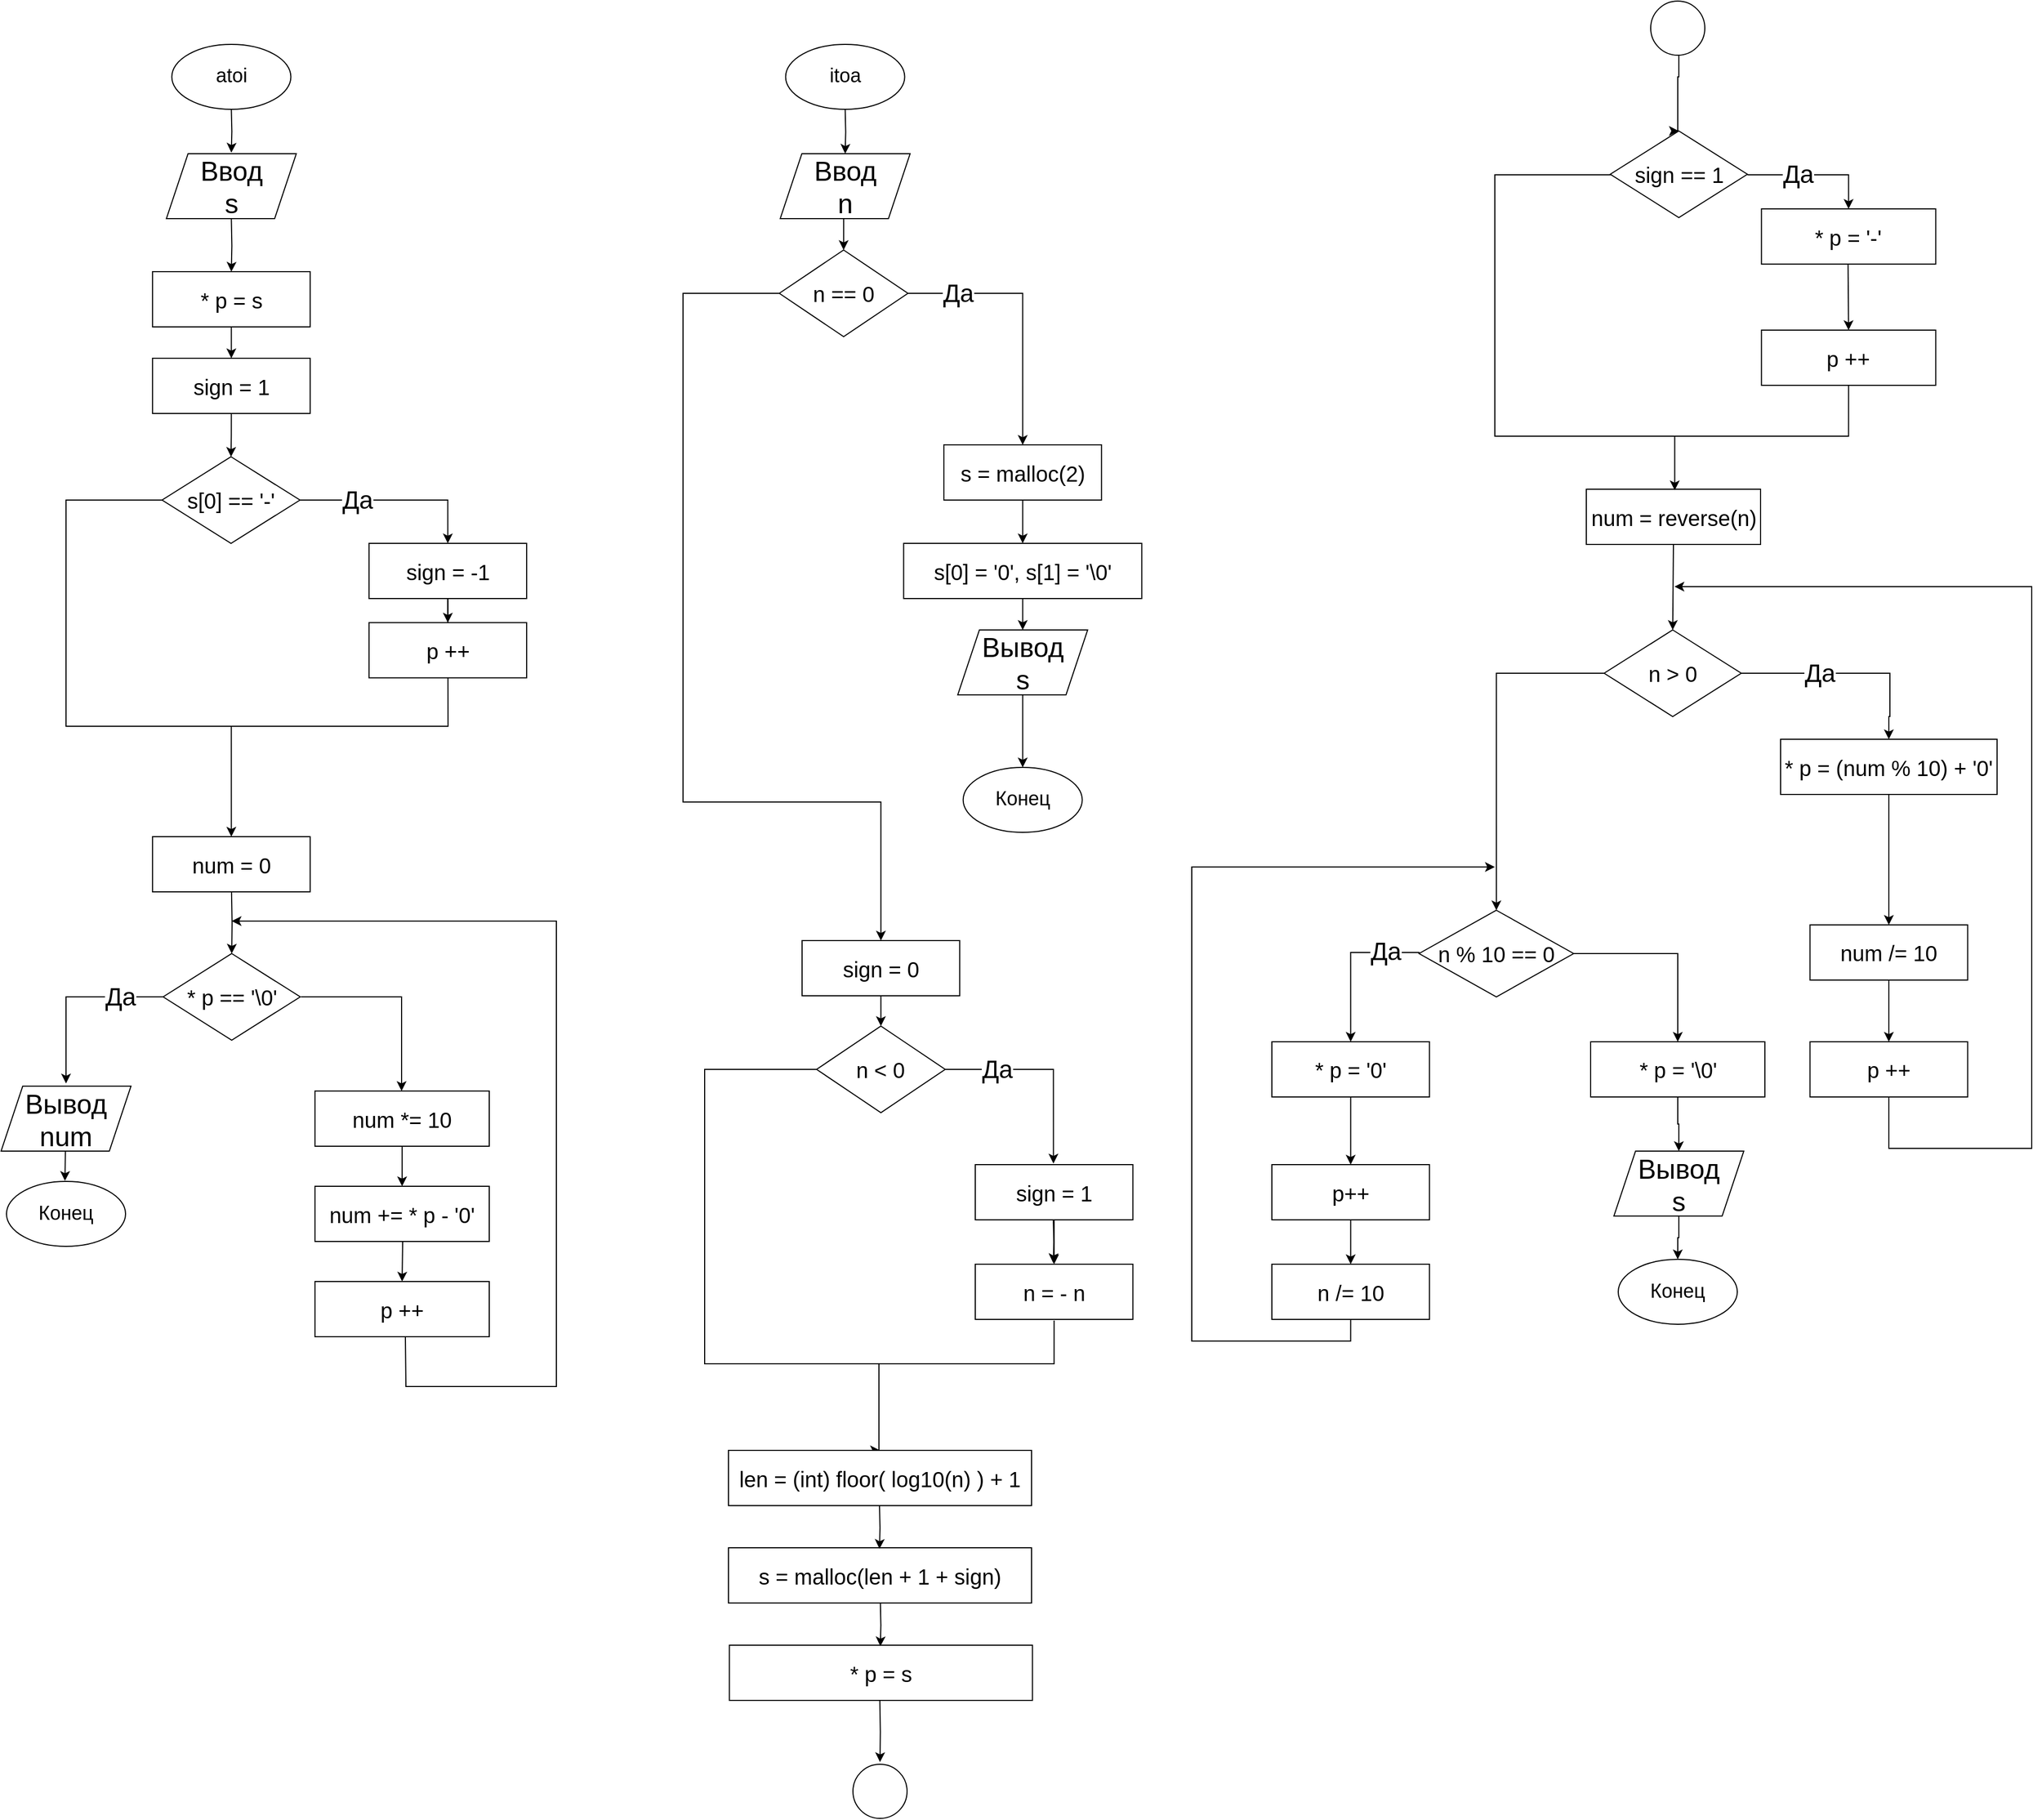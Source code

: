 <mxfile version="22.1.3" type="github">
  <diagram id="C5RBs43oDa-KdzZeNtuy" name="Page-1">
    <mxGraphModel dx="2056" dy="2829" grid="1" gridSize="10" guides="1" tooltips="1" connect="1" arrows="1" fold="1" page="1" pageScale="1" pageWidth="827" pageHeight="1169" math="0" shadow="0">
      <root>
        <mxCell id="WIyWlLk6GJQsqaUBKTNV-0" />
        <mxCell id="WIyWlLk6GJQsqaUBKTNV-1" parent="WIyWlLk6GJQsqaUBKTNV-0" />
        <mxCell id="pEbbeXRPzUz4WXfI3q95-0" value="" style="endArrow=classic;html=1;rounded=0;exitX=0.5;exitY=1;exitDx=0;exitDy=0;endFill=1;" parent="WIyWlLk6GJQsqaUBKTNV-1" edge="1">
          <mxGeometry width="50" height="50" relative="1" as="geometry">
            <mxPoint x="1433.5" y="724" as="sourcePoint" />
            <mxPoint x="1273" y="340" as="targetPoint" />
            <Array as="points">
              <mxPoint x="1434" y="770" />
              <mxPoint x="1573" y="770" />
              <mxPoint x="1573" y="340" />
            </Array>
          </mxGeometry>
        </mxCell>
        <mxCell id="pEbbeXRPzUz4WXfI3q95-1" value="" style="edgeStyle=orthogonalEdgeStyle;rounded=0;orthogonalLoop=1;jettySize=auto;html=1;entryX=0.5;entryY=0;entryDx=0;entryDy=0;exitX=0.5;exitY=1;exitDx=0;exitDy=0;" parent="WIyWlLk6GJQsqaUBKTNV-1" source="pEbbeXRPzUz4WXfI3q95-5" target="pEbbeXRPzUz4WXfI3q95-7" edge="1">
          <mxGeometry relative="1" as="geometry">
            <mxPoint x="1276.62" y="-143.5" as="sourcePoint" />
            <mxPoint x="1276.435" y="-109.0" as="targetPoint" />
          </mxGeometry>
        </mxCell>
        <mxCell id="pEbbeXRPzUz4WXfI3q95-2" value="&lt;p style=&quot;line-height: 110%;&quot;&gt;&lt;span style=&quot;font-size: 18px;&quot;&gt;atoi&lt;/span&gt;&lt;/p&gt;" style="ellipse;whiteSpace=wrap;html=1;" parent="WIyWlLk6GJQsqaUBKTNV-1" vertex="1">
          <mxGeometry x="1217.73" y="-470" width="110" height="60" as="geometry" />
        </mxCell>
        <mxCell id="pEbbeXRPzUz4WXfI3q95-3" value="" style="edgeStyle=orthogonalEdgeStyle;rounded=0;orthogonalLoop=1;jettySize=auto;html=1;" parent="WIyWlLk6GJQsqaUBKTNV-1" edge="1">
          <mxGeometry relative="1" as="geometry">
            <mxPoint x="1272.73" y="-370" as="targetPoint" />
            <mxPoint x="1272.73" y="-410" as="sourcePoint" />
          </mxGeometry>
        </mxCell>
        <mxCell id="pEbbeXRPzUz4WXfI3q95-4" value="&lt;span style=&quot;font-size: 25px;&quot;&gt;Ввод &lt;br&gt;s&lt;br&gt;&lt;/span&gt;" style="shape=parallelogram;perimeter=parallelogramPerimeter;whiteSpace=wrap;html=1;fixedSize=1;" parent="WIyWlLk6GJQsqaUBKTNV-1" vertex="1">
          <mxGeometry x="1212.73" y="-369" width="120" height="60" as="geometry" />
        </mxCell>
        <mxCell id="pEbbeXRPzUz4WXfI3q95-5" value="sign = 1" style="rounded=0;whiteSpace=wrap;html=1;fontSize=20;" parent="WIyWlLk6GJQsqaUBKTNV-1" vertex="1">
          <mxGeometry x="1199.91" y="-180" width="145.64" height="51" as="geometry" />
        </mxCell>
        <mxCell id="pEbbeXRPzUz4WXfI3q95-6" value="" style="edgeStyle=orthogonalEdgeStyle;rounded=0;orthogonalLoop=1;jettySize=auto;html=1;exitX=0.5;exitY=1;exitDx=0;exitDy=0;entryX=0.5;entryY=0;entryDx=0;entryDy=0;" parent="WIyWlLk6GJQsqaUBKTNV-1" target="pEbbeXRPzUz4WXfI3q95-9" edge="1">
          <mxGeometry relative="1" as="geometry">
            <mxPoint x="1282.73" y="-360" as="targetPoint" />
            <mxPoint x="1272.73" y="-309" as="sourcePoint" />
          </mxGeometry>
        </mxCell>
        <mxCell id="pEbbeXRPzUz4WXfI3q95-7" value="&lt;span style=&quot;font-size: 20px;&quot;&gt;s[0] == &#39;-&#39;&lt;/span&gt;" style="rhombus;whiteSpace=wrap;html=1;" parent="WIyWlLk6GJQsqaUBKTNV-1" vertex="1">
          <mxGeometry x="1208.73" y="-89" width="127.41" height="80" as="geometry" />
        </mxCell>
        <mxCell id="pEbbeXRPzUz4WXfI3q95-8" value="" style="edgeStyle=orthogonalEdgeStyle;rounded=0;orthogonalLoop=1;jettySize=auto;html=1;exitX=1;exitY=0.5;exitDx=0;exitDy=0;entryX=0.5;entryY=0;entryDx=0;entryDy=0;" parent="WIyWlLk6GJQsqaUBKTNV-1" target="pEbbeXRPzUz4WXfI3q95-11" edge="1">
          <mxGeometry relative="1" as="geometry">
            <mxPoint x="1336.14" y="-49" as="sourcePoint" />
            <mxPoint x="1465.91" y="-10" as="targetPoint" />
            <Array as="points">
              <mxPoint x="1472.91" y="-49" />
            </Array>
          </mxGeometry>
        </mxCell>
        <mxCell id="3Y8HEKXMGAEtFpeAtNdG-20" value="&lt;font style=&quot;font-size: 23px;&quot;&gt;Да&lt;/font&gt;" style="edgeLabel;html=1;align=center;verticalAlign=middle;resizable=0;points=[];" vertex="1" connectable="0" parent="pEbbeXRPzUz4WXfI3q95-8">
          <mxGeometry x="-0.568" y="3" relative="1" as="geometry">
            <mxPoint x="15" y="3" as="offset" />
          </mxGeometry>
        </mxCell>
        <mxCell id="pEbbeXRPzUz4WXfI3q95-9" value="* p = s" style="rounded=0;whiteSpace=wrap;html=1;fontSize=20;" parent="WIyWlLk6GJQsqaUBKTNV-1" vertex="1">
          <mxGeometry x="1199.91" y="-260" width="145.64" height="51" as="geometry" />
        </mxCell>
        <mxCell id="pEbbeXRPzUz4WXfI3q95-10" value="" style="edgeStyle=orthogonalEdgeStyle;rounded=0;orthogonalLoop=1;jettySize=auto;html=1;exitX=0.5;exitY=1;exitDx=0;exitDy=0;entryX=0.5;entryY=0;entryDx=0;entryDy=0;" parent="WIyWlLk6GJQsqaUBKTNV-1" source="pEbbeXRPzUz4WXfI3q95-9" target="pEbbeXRPzUz4WXfI3q95-5" edge="1">
          <mxGeometry relative="1" as="geometry">
            <mxPoint x="1282.91" y="-250" as="targetPoint" />
            <mxPoint x="1282.73" y="-319" as="sourcePoint" />
          </mxGeometry>
        </mxCell>
        <mxCell id="pEbbeXRPzUz4WXfI3q95-11" value="sign = -1" style="rounded=0;whiteSpace=wrap;html=1;fontSize=20;" parent="WIyWlLk6GJQsqaUBKTNV-1" vertex="1">
          <mxGeometry x="1399.91" y="-9" width="145.64" height="51" as="geometry" />
        </mxCell>
        <mxCell id="pEbbeXRPzUz4WXfI3q95-12" value="" style="edgeStyle=orthogonalEdgeStyle;rounded=0;orthogonalLoop=1;jettySize=auto;html=1;exitX=0;exitY=0.5;exitDx=0;exitDy=0;entryX=0.5;entryY=0;entryDx=0;entryDy=0;" parent="WIyWlLk6GJQsqaUBKTNV-1" source="pEbbeXRPzUz4WXfI3q95-7" target="pEbbeXRPzUz4WXfI3q95-14" edge="1">
          <mxGeometry relative="1" as="geometry">
            <mxPoint x="1346.14" y="-39" as="sourcePoint" />
            <mxPoint x="1272.91" y="200" as="targetPoint" />
            <Array as="points">
              <mxPoint x="1120" y="-49" />
              <mxPoint x="1120" y="160" />
              <mxPoint x="1273" y="160" />
            </Array>
          </mxGeometry>
        </mxCell>
        <mxCell id="pEbbeXRPzUz4WXfI3q95-13" value="" style="endArrow=none;html=1;rounded=0;exitX=0.5;exitY=1;exitDx=0;exitDy=0;endFill=0;" parent="WIyWlLk6GJQsqaUBKTNV-1" source="pEbbeXRPzUz4WXfI3q95-11" edge="1">
          <mxGeometry width="50" height="50" relative="1" as="geometry">
            <mxPoint x="1289.91" y="110" as="sourcePoint" />
            <mxPoint x="1269.91" y="160" as="targetPoint" />
            <Array as="points">
              <mxPoint x="1472.91" y="160" />
            </Array>
          </mxGeometry>
        </mxCell>
        <mxCell id="pEbbeXRPzUz4WXfI3q95-14" value="num = 0" style="rounded=0;whiteSpace=wrap;html=1;fontSize=20;" parent="WIyWlLk6GJQsqaUBKTNV-1" vertex="1">
          <mxGeometry x="1199.91" y="262" width="145.64" height="51" as="geometry" />
        </mxCell>
        <mxCell id="pEbbeXRPzUz4WXfI3q95-15" value="&lt;span style=&quot;font-size: 20px;&quot;&gt;* p == &#39;\0&#39;&lt;/span&gt;" style="rhombus;whiteSpace=wrap;html=1;" parent="WIyWlLk6GJQsqaUBKTNV-1" vertex="1">
          <mxGeometry x="1209.73" y="370" width="126.68" height="80" as="geometry" />
        </mxCell>
        <mxCell id="pEbbeXRPzUz4WXfI3q95-16" value="" style="edgeStyle=orthogonalEdgeStyle;rounded=0;orthogonalLoop=1;jettySize=auto;html=1;entryX=0.5;entryY=0;entryDx=0;entryDy=0;exitX=0.5;exitY=1;exitDx=0;exitDy=0;" parent="WIyWlLk6GJQsqaUBKTNV-1" target="pEbbeXRPzUz4WXfI3q95-15" edge="1">
          <mxGeometry relative="1" as="geometry">
            <mxPoint x="1272.91" y="313" as="sourcePoint" />
            <mxPoint x="1868.91" y="300" as="targetPoint" />
          </mxGeometry>
        </mxCell>
        <mxCell id="pEbbeXRPzUz4WXfI3q95-17" value="" style="edgeStyle=orthogonalEdgeStyle;rounded=0;orthogonalLoop=1;jettySize=auto;html=1;exitX=1;exitY=0.5;exitDx=0;exitDy=0;entryX=0.5;entryY=0;entryDx=0;entryDy=0;" parent="WIyWlLk6GJQsqaUBKTNV-1" target="pEbbeXRPzUz4WXfI3q95-20" edge="1">
          <mxGeometry relative="1" as="geometry">
            <mxPoint x="1337.14" y="410" as="sourcePoint" />
            <mxPoint x="1437.14" y="497" as="targetPoint" />
            <Array as="points">
              <mxPoint x="1430" y="410" />
              <mxPoint x="1430" y="497" />
            </Array>
          </mxGeometry>
        </mxCell>
        <mxCell id="pEbbeXRPzUz4WXfI3q95-18" value="p ++" style="rounded=0;whiteSpace=wrap;html=1;fontSize=20;" parent="WIyWlLk6GJQsqaUBKTNV-1" vertex="1">
          <mxGeometry x="1399.91" y="64.25" width="145.64" height="51" as="geometry" />
        </mxCell>
        <mxCell id="pEbbeXRPzUz4WXfI3q95-19" value="" style="endArrow=classic;html=1;rounded=0;exitX=0.5;exitY=1;exitDx=0;exitDy=0;entryX=0.5;entryY=0;entryDx=0;entryDy=0;" parent="WIyWlLk6GJQsqaUBKTNV-1" source="pEbbeXRPzUz4WXfI3q95-11" target="pEbbeXRPzUz4WXfI3q95-18" edge="1">
          <mxGeometry width="50" height="50" relative="1" as="geometry">
            <mxPoint x="1140" y="130" as="sourcePoint" />
            <mxPoint x="1190" y="80" as="targetPoint" />
          </mxGeometry>
        </mxCell>
        <mxCell id="pEbbeXRPzUz4WXfI3q95-20" value="num *= 10" style="rounded=0;whiteSpace=wrap;html=1;fontSize=20;" parent="WIyWlLk6GJQsqaUBKTNV-1" vertex="1">
          <mxGeometry x="1350" y="497" width="161" height="51" as="geometry" />
        </mxCell>
        <mxCell id="pEbbeXRPzUz4WXfI3q95-21" value="num += * p - &#39;0&#39;" style="rounded=0;whiteSpace=wrap;html=1;fontSize=20;" parent="WIyWlLk6GJQsqaUBKTNV-1" vertex="1">
          <mxGeometry x="1350" y="585" width="161" height="51" as="geometry" />
        </mxCell>
        <mxCell id="pEbbeXRPzUz4WXfI3q95-22" value="" style="edgeStyle=orthogonalEdgeStyle;rounded=0;orthogonalLoop=1;jettySize=auto;html=1;entryX=0.5;entryY=0;entryDx=0;entryDy=0;exitX=0.5;exitY=1;exitDx=0;exitDy=0;" parent="WIyWlLk6GJQsqaUBKTNV-1" source="pEbbeXRPzUz4WXfI3q95-20" target="pEbbeXRPzUz4WXfI3q95-21" edge="1">
          <mxGeometry relative="1" as="geometry">
            <mxPoint x="1429.91" y="570" as="sourcePoint" />
            <mxPoint x="1430" y="627" as="targetPoint" />
          </mxGeometry>
        </mxCell>
        <mxCell id="pEbbeXRPzUz4WXfI3q95-23" value="p ++" style="rounded=0;whiteSpace=wrap;html=1;fontSize=20;" parent="WIyWlLk6GJQsqaUBKTNV-1" vertex="1">
          <mxGeometry x="1350" y="673" width="161" height="51" as="geometry" />
        </mxCell>
        <mxCell id="pEbbeXRPzUz4WXfI3q95-24" value="" style="edgeStyle=orthogonalEdgeStyle;rounded=0;orthogonalLoop=1;jettySize=auto;html=1;entryX=0.5;entryY=0;entryDx=0;entryDy=0;exitX=0.5;exitY=1;exitDx=0;exitDy=0;" parent="WIyWlLk6GJQsqaUBKTNV-1" target="pEbbeXRPzUz4WXfI3q95-23" edge="1">
          <mxGeometry relative="1" as="geometry">
            <mxPoint x="1431" y="636" as="sourcePoint" />
            <mxPoint x="1430" y="715" as="targetPoint" />
          </mxGeometry>
        </mxCell>
        <mxCell id="pEbbeXRPzUz4WXfI3q95-25" value="" style="edgeStyle=orthogonalEdgeStyle;rounded=0;orthogonalLoop=1;jettySize=auto;html=1;exitX=0;exitY=0.5;exitDx=0;exitDy=0;" parent="WIyWlLk6GJQsqaUBKTNV-1" source="pEbbeXRPzUz4WXfI3q95-15" edge="1">
          <mxGeometry relative="1" as="geometry">
            <mxPoint x="1347.14" y="420" as="sourcePoint" />
            <mxPoint x="1120" y="490" as="targetPoint" />
            <Array as="points">
              <mxPoint x="1120" y="410" />
            </Array>
          </mxGeometry>
        </mxCell>
        <mxCell id="pEbbeXRPzUz4WXfI3q95-26" value="&lt;span style=&quot;font-size: 25px;&quot;&gt;Вывод&lt;br&gt;num&lt;br&gt;&lt;/span&gt;" style="shape=parallelogram;perimeter=parallelogramPerimeter;whiteSpace=wrap;html=1;fixedSize=1;" parent="WIyWlLk6GJQsqaUBKTNV-1" vertex="1">
          <mxGeometry x="1060" y="492.5" width="120" height="60" as="geometry" />
        </mxCell>
        <mxCell id="pEbbeXRPzUz4WXfI3q95-27" value="" style="edgeStyle=orthogonalEdgeStyle;rounded=0;orthogonalLoop=1;jettySize=auto;html=1;exitX=0.5;exitY=1;exitDx=0;exitDy=0;" parent="WIyWlLk6GJQsqaUBKTNV-1" edge="1">
          <mxGeometry relative="1" as="geometry">
            <mxPoint x="1119.41" y="552.5" as="sourcePoint" />
            <mxPoint x="1119" y="580" as="targetPoint" />
          </mxGeometry>
        </mxCell>
        <mxCell id="pEbbeXRPzUz4WXfI3q95-28" value="&lt;p style=&quot;line-height: 110%;&quot;&gt;&lt;span style=&quot;font-size: 18px;&quot;&gt;Конец&lt;/span&gt;&lt;/p&gt;" style="ellipse;whiteSpace=wrap;html=1;" parent="WIyWlLk6GJQsqaUBKTNV-1" vertex="1">
          <mxGeometry x="1065" y="580.5" width="110" height="60" as="geometry" />
        </mxCell>
        <mxCell id="pEbbeXRPzUz4WXfI3q95-29" value="&lt;p style=&quot;line-height: 110%;&quot;&gt;&lt;span style=&quot;font-size: 18px;&quot;&gt;itoa&lt;/span&gt;&lt;/p&gt;" style="ellipse;whiteSpace=wrap;html=1;" parent="WIyWlLk6GJQsqaUBKTNV-1" vertex="1">
          <mxGeometry x="1784.8" y="-470" width="110" height="60" as="geometry" />
        </mxCell>
        <mxCell id="pEbbeXRPzUz4WXfI3q95-30" value="" style="edgeStyle=orthogonalEdgeStyle;rounded=0;orthogonalLoop=1;jettySize=auto;html=1;entryX=0.5;entryY=0;entryDx=0;entryDy=0;" parent="WIyWlLk6GJQsqaUBKTNV-1" target="pEbbeXRPzUz4WXfI3q95-31" edge="1">
          <mxGeometry relative="1" as="geometry">
            <mxPoint x="1839.8" y="-370" as="targetPoint" />
            <mxPoint x="1839.8" y="-410" as="sourcePoint" />
          </mxGeometry>
        </mxCell>
        <mxCell id="3Y8HEKXMGAEtFpeAtNdG-15" style="edgeStyle=orthogonalEdgeStyle;rounded=0;orthogonalLoop=1;jettySize=auto;html=1;exitX=0.5;exitY=1;exitDx=0;exitDy=0;entryX=0.5;entryY=0;entryDx=0;entryDy=0;" edge="1" parent="WIyWlLk6GJQsqaUBKTNV-1" source="pEbbeXRPzUz4WXfI3q95-31" target="pEbbeXRPzUz4WXfI3q95-100">
          <mxGeometry relative="1" as="geometry" />
        </mxCell>
        <mxCell id="pEbbeXRPzUz4WXfI3q95-31" value="&lt;span style=&quot;font-size: 25px;&quot;&gt;Ввод&lt;br&gt;n&lt;br&gt;&lt;/span&gt;" style="shape=parallelogram;perimeter=parallelogramPerimeter;whiteSpace=wrap;html=1;fixedSize=1;" parent="WIyWlLk6GJQsqaUBKTNV-1" vertex="1">
          <mxGeometry x="1779.8" y="-369" width="120" height="60" as="geometry" />
        </mxCell>
        <mxCell id="pEbbeXRPzUz4WXfI3q95-32" value="" style="edgeStyle=orthogonalEdgeStyle;rounded=0;orthogonalLoop=1;jettySize=auto;html=1;exitX=0.5;exitY=1;exitDx=0;exitDy=0;entryX=0.5;entryY=0;entryDx=0;entryDy=0;" parent="WIyWlLk6GJQsqaUBKTNV-1" target="pEbbeXRPzUz4WXfI3q95-34" edge="1">
          <mxGeometry relative="1" as="geometry">
            <mxPoint x="1871.29" y="790" as="targetPoint" />
            <mxPoint x="2032.82" y="709.0" as="sourcePoint" />
            <Array as="points">
              <mxPoint x="2033" y="749" />
              <mxPoint x="1871" y="749" />
              <mxPoint x="1871" y="829" />
            </Array>
          </mxGeometry>
        </mxCell>
        <mxCell id="pEbbeXRPzUz4WXfI3q95-34" value="len = (int) floor( log10(n) ) + 1" style="rounded=0;whiteSpace=wrap;html=1;fontSize=20;" parent="WIyWlLk6GJQsqaUBKTNV-1" vertex="1">
          <mxGeometry x="1732" y="829" width="280" height="51" as="geometry" />
        </mxCell>
        <mxCell id="pEbbeXRPzUz4WXfI3q95-36" value="&lt;span style=&quot;font-size: 20px;&quot;&gt;n &amp;lt; 0&lt;/span&gt;" style="rhombus;whiteSpace=wrap;html=1;" parent="WIyWlLk6GJQsqaUBKTNV-1" vertex="1">
          <mxGeometry x="1813.41" y="437" width="118.82" height="80" as="geometry" />
        </mxCell>
        <mxCell id="pEbbeXRPzUz4WXfI3q95-37" value="" style="edgeStyle=orthogonalEdgeStyle;rounded=0;orthogonalLoop=1;jettySize=auto;html=1;entryX=0.5;entryY=0;entryDx=0;entryDy=0;exitX=0.5;exitY=1;exitDx=0;exitDy=0;" parent="WIyWlLk6GJQsqaUBKTNV-1" target="pEbbeXRPzUz4WXfI3q95-36" edge="1" source="pEbbeXRPzUz4WXfI3q95-40">
          <mxGeometry relative="1" as="geometry">
            <mxPoint x="1873" y="380" as="sourcePoint" />
            <mxPoint x="2469" y="367" as="targetPoint" />
            <Array as="points">
              <mxPoint x="1873" y="403" />
            </Array>
          </mxGeometry>
        </mxCell>
        <mxCell id="pEbbeXRPzUz4WXfI3q95-38" value="" style="edgeStyle=orthogonalEdgeStyle;rounded=0;orthogonalLoop=1;jettySize=auto;html=1;exitX=1;exitY=0.5;exitDx=0;exitDy=0;entryX=0.5;entryY=0;entryDx=0;entryDy=0;" parent="WIyWlLk6GJQsqaUBKTNV-1" edge="1">
          <mxGeometry relative="1" as="geometry">
            <mxPoint x="1932.23" y="477" as="sourcePoint" />
            <mxPoint x="2032.23" y="564" as="targetPoint" />
            <Array as="points">
              <mxPoint x="2032.23" y="477" />
            </Array>
          </mxGeometry>
        </mxCell>
        <mxCell id="pEbbeXRPzUz4WXfI3q95-39" value="" style="edgeStyle=orthogonalEdgeStyle;rounded=0;orthogonalLoop=1;jettySize=auto;html=1;exitX=0;exitY=0.5;exitDx=0;exitDy=0;endArrow=none;endFill=0;" parent="WIyWlLk6GJQsqaUBKTNV-1" source="pEbbeXRPzUz4WXfI3q95-36" edge="1">
          <mxGeometry relative="1" as="geometry">
            <mxPoint x="1514" y="487" as="sourcePoint" />
            <mxPoint x="1872" y="749" as="targetPoint" />
            <Array as="points">
              <mxPoint x="1710" y="477" />
            </Array>
          </mxGeometry>
        </mxCell>
        <mxCell id="pEbbeXRPzUz4WXfI3q95-40" value="sign = 0" style="rounded=0;whiteSpace=wrap;html=1;fontSize=20;" parent="WIyWlLk6GJQsqaUBKTNV-1" vertex="1">
          <mxGeometry x="1800" y="358" width="145.64" height="51" as="geometry" />
        </mxCell>
        <mxCell id="pEbbeXRPzUz4WXfI3q95-46" value="" style="edgeStyle=orthogonalEdgeStyle;rounded=0;orthogonalLoop=1;jettySize=auto;html=1;" parent="WIyWlLk6GJQsqaUBKTNV-1" source="pEbbeXRPzUz4WXfI3q95-41" target="pEbbeXRPzUz4WXfI3q95-44" edge="1">
          <mxGeometry relative="1" as="geometry" />
        </mxCell>
        <mxCell id="pEbbeXRPzUz4WXfI3q95-41" value="sign = 1" style="rounded=0;whiteSpace=wrap;html=1;fontSize=20;" parent="WIyWlLk6GJQsqaUBKTNV-1" vertex="1">
          <mxGeometry x="1960" y="565" width="145.64" height="51" as="geometry" />
        </mxCell>
        <mxCell id="pEbbeXRPzUz4WXfI3q95-43" value="" style="edgeStyle=orthogonalEdgeStyle;rounded=0;orthogonalLoop=1;jettySize=auto;html=1;" parent="WIyWlLk6GJQsqaUBKTNV-1" edge="1">
          <mxGeometry relative="1" as="geometry">
            <mxPoint x="2032.11" y="656" as="targetPoint" />
            <mxPoint x="2032.11" y="616" as="sourcePoint" />
          </mxGeometry>
        </mxCell>
        <mxCell id="pEbbeXRPzUz4WXfI3q95-44" value="n = - n" style="rounded=0;whiteSpace=wrap;html=1;fontSize=20;" parent="WIyWlLk6GJQsqaUBKTNV-1" vertex="1">
          <mxGeometry x="1960" y="657" width="145.64" height="51" as="geometry" />
        </mxCell>
        <mxCell id="pEbbeXRPzUz4WXfI3q95-45" value="s = malloc(len + 1 + sign)" style="rounded=0;whiteSpace=wrap;html=1;fontSize=20;" parent="WIyWlLk6GJQsqaUBKTNV-1" vertex="1">
          <mxGeometry x="1732" y="919" width="280" height="51" as="geometry" />
        </mxCell>
        <mxCell id="pEbbeXRPzUz4WXfI3q95-47" value="" style="edgeStyle=orthogonalEdgeStyle;rounded=0;orthogonalLoop=1;jettySize=auto;html=1;" parent="WIyWlLk6GJQsqaUBKTNV-1" edge="1">
          <mxGeometry relative="1" as="geometry">
            <mxPoint x="1871.52" y="920" as="targetPoint" />
            <mxPoint x="1871.52" y="880" as="sourcePoint" />
          </mxGeometry>
        </mxCell>
        <mxCell id="pEbbeXRPzUz4WXfI3q95-49" value="" style="edgeStyle=orthogonalEdgeStyle;rounded=0;orthogonalLoop=1;jettySize=auto;html=1;entryX=0.5;entryY=0;entryDx=0;entryDy=0;exitX=0.5;exitY=1;exitDx=0;exitDy=0;" parent="WIyWlLk6GJQsqaUBKTNV-1" edge="1">
          <mxGeometry relative="1" as="geometry">
            <mxPoint x="1871.84" y="1060" as="sourcePoint" />
            <mxPoint x="1872.0" y="1117" as="targetPoint" />
          </mxGeometry>
        </mxCell>
        <mxCell id="pEbbeXRPzUz4WXfI3q95-55" value="* p = s" style="rounded=0;whiteSpace=wrap;html=1;fontSize=20;" parent="WIyWlLk6GJQsqaUBKTNV-1" vertex="1">
          <mxGeometry x="1732.82" y="1009" width="280" height="51" as="geometry" />
        </mxCell>
        <mxCell id="pEbbeXRPzUz4WXfI3q95-56" value="" style="edgeStyle=orthogonalEdgeStyle;rounded=0;orthogonalLoop=1;jettySize=auto;html=1;" parent="WIyWlLk6GJQsqaUBKTNV-1" edge="1">
          <mxGeometry relative="1" as="geometry">
            <mxPoint x="1872.34" y="1010" as="targetPoint" />
            <mxPoint x="1872.34" y="970" as="sourcePoint" />
          </mxGeometry>
        </mxCell>
        <mxCell id="pEbbeXRPzUz4WXfI3q95-64" value="" style="ellipse;whiteSpace=wrap;html=1;aspect=fixed;" parent="WIyWlLk6GJQsqaUBKTNV-1" vertex="1">
          <mxGeometry x="1847" y="1119" width="50" height="50" as="geometry" />
        </mxCell>
        <mxCell id="pEbbeXRPzUz4WXfI3q95-65" value="" style="ellipse;whiteSpace=wrap;html=1;aspect=fixed;" parent="WIyWlLk6GJQsqaUBKTNV-1" vertex="1">
          <mxGeometry x="2584" y="-510" width="50" height="50" as="geometry" />
        </mxCell>
        <mxCell id="pEbbeXRPzUz4WXfI3q95-67" value="" style="edgeStyle=orthogonalEdgeStyle;rounded=0;orthogonalLoop=1;jettySize=auto;html=1;exitX=0.5;exitY=1;exitDx=0;exitDy=0;entryX=0.5;entryY=0;entryDx=0;entryDy=0;" parent="WIyWlLk6GJQsqaUBKTNV-1" edge="1">
          <mxGeometry relative="1" as="geometry">
            <mxPoint x="2610" y="-390" as="targetPoint" />
            <mxPoint x="2610" y="-460" as="sourcePoint" />
            <Array as="points">
              <mxPoint x="2610" y="-440" />
              <mxPoint x="2609" y="-440" />
              <mxPoint x="2609" y="-390" />
            </Array>
          </mxGeometry>
        </mxCell>
        <mxCell id="pEbbeXRPzUz4WXfI3q95-68" value="&lt;span style=&quot;font-size: 20px;&quot;&gt;n &amp;gt; 0&lt;/span&gt;" style="rhombus;whiteSpace=wrap;html=1;" parent="WIyWlLk6GJQsqaUBKTNV-1" vertex="1">
          <mxGeometry x="2541" y="71" width="126.68" height="80" as="geometry" />
        </mxCell>
        <mxCell id="pEbbeXRPzUz4WXfI3q95-69" value="" style="edgeStyle=orthogonalEdgeStyle;rounded=0;orthogonalLoop=1;jettySize=auto;html=1;exitX=1;exitY=0.5;exitDx=0;exitDy=0;entryX=0.5;entryY=0;entryDx=0;entryDy=0;" parent="WIyWlLk6GJQsqaUBKTNV-1" target="pEbbeXRPzUz4WXfI3q95-70" edge="1">
          <mxGeometry relative="1" as="geometry">
            <mxPoint x="2667.68" y="111" as="sourcePoint" />
            <mxPoint x="2804.54" y="151" as="targetPoint" />
            <Array as="points">
              <mxPoint x="2805" y="111" />
              <mxPoint x="2805" y="151" />
            </Array>
          </mxGeometry>
        </mxCell>
        <mxCell id="pEbbeXRPzUz4WXfI3q95-70" value="* p = (num % 10) + &#39;0&#39;" style="rounded=0;whiteSpace=wrap;html=1;fontSize=20;" parent="WIyWlLk6GJQsqaUBKTNV-1" vertex="1">
          <mxGeometry x="2704" y="172" width="200" height="51" as="geometry" />
        </mxCell>
        <mxCell id="pEbbeXRPzUz4WXfI3q95-71" value="num /= 10" style="rounded=0;whiteSpace=wrap;html=1;fontSize=20;" parent="WIyWlLk6GJQsqaUBKTNV-1" vertex="1">
          <mxGeometry x="2731.18" y="343.5" width="145.64" height="51" as="geometry" />
        </mxCell>
        <mxCell id="pEbbeXRPzUz4WXfI3q95-72" value="" style="edgeStyle=orthogonalEdgeStyle;rounded=0;orthogonalLoop=1;jettySize=auto;html=1;entryX=0.5;entryY=0;entryDx=0;entryDy=0;exitX=0.5;exitY=1;exitDx=0;exitDy=0;" parent="WIyWlLk6GJQsqaUBKTNV-1" source="pEbbeXRPzUz4WXfI3q95-70" target="pEbbeXRPzUz4WXfI3q95-71" edge="1">
          <mxGeometry relative="1" as="geometry">
            <mxPoint x="2814.18" y="212" as="targetPoint" />
            <mxPoint x="2804" y="271" as="sourcePoint" />
          </mxGeometry>
        </mxCell>
        <mxCell id="pEbbeXRPzUz4WXfI3q95-73" value="p ++" style="rounded=0;whiteSpace=wrap;html=1;fontSize=20;" parent="WIyWlLk6GJQsqaUBKTNV-1" vertex="1">
          <mxGeometry x="2731.18" y="451.5" width="145.64" height="51" as="geometry" />
        </mxCell>
        <mxCell id="pEbbeXRPzUz4WXfI3q95-74" value="" style="edgeStyle=orthogonalEdgeStyle;rounded=0;orthogonalLoop=1;jettySize=auto;html=1;exitX=0.5;exitY=1;exitDx=0;exitDy=0;entryX=0.5;entryY=0;entryDx=0;entryDy=0;" parent="WIyWlLk6GJQsqaUBKTNV-1" target="pEbbeXRPzUz4WXfI3q95-73" edge="1" source="pEbbeXRPzUz4WXfI3q95-71">
          <mxGeometry relative="1" as="geometry">
            <mxPoint x="2814.18" y="327" as="targetPoint" />
            <mxPoint x="2804.27" y="368" as="sourcePoint" />
          </mxGeometry>
        </mxCell>
        <mxCell id="pEbbeXRPzUz4WXfI3q95-75" value="" style="edgeStyle=orthogonalEdgeStyle;rounded=0;orthogonalLoop=1;jettySize=auto;html=1;exitX=0.5;exitY=1;exitDx=0;exitDy=0;" parent="WIyWlLk6GJQsqaUBKTNV-1" source="pEbbeXRPzUz4WXfI3q95-73" edge="1">
          <mxGeometry relative="1" as="geometry">
            <mxPoint x="2800" y="362" as="sourcePoint" />
            <mxPoint x="2606" y="31" as="targetPoint" />
            <Array as="points">
              <mxPoint x="2804" y="550" />
              <mxPoint x="2936" y="550" />
              <mxPoint x="2936" y="31" />
            </Array>
          </mxGeometry>
        </mxCell>
        <mxCell id="pEbbeXRPzUz4WXfI3q95-76" value="" style="edgeStyle=orthogonalEdgeStyle;rounded=0;orthogonalLoop=1;jettySize=auto;html=1;exitX=0;exitY=0.5;exitDx=0;exitDy=0;entryX=0.5;entryY=0;entryDx=0;entryDy=0;" parent="WIyWlLk6GJQsqaUBKTNV-1" source="pEbbeXRPzUz4WXfI3q95-68" target="3Y8HEKXMGAEtFpeAtNdG-0" edge="1">
          <mxGeometry relative="1" as="geometry">
            <mxPoint x="2240.0" y="171.95" as="sourcePoint" />
            <mxPoint x="2395" y="350" as="targetPoint" />
          </mxGeometry>
        </mxCell>
        <mxCell id="pEbbeXRPzUz4WXfI3q95-77" value="* p = &#39;\0&#39;" style="rounded=0;whiteSpace=wrap;html=1;fontSize=20;" parent="WIyWlLk6GJQsqaUBKTNV-1" vertex="1">
          <mxGeometry x="2528.5" y="451.5" width="161" height="51" as="geometry" />
        </mxCell>
        <mxCell id="pEbbeXRPzUz4WXfI3q95-78" value="&lt;span style=&quot;font-size: 25px;&quot;&gt;Вывод&lt;br&gt;s&lt;br&gt;&lt;/span&gt;" style="shape=parallelogram;perimeter=parallelogramPerimeter;whiteSpace=wrap;html=1;fixedSize=1;" parent="WIyWlLk6GJQsqaUBKTNV-1" vertex="1">
          <mxGeometry x="2550" y="552.5" width="120" height="60" as="geometry" />
        </mxCell>
        <mxCell id="pEbbeXRPzUz4WXfI3q95-79" value="" style="edgeStyle=orthogonalEdgeStyle;rounded=0;orthogonalLoop=1;jettySize=auto;html=1;entryX=0.5;entryY=0;entryDx=0;entryDy=0;exitX=0.5;exitY=1;exitDx=0;exitDy=0;" parent="WIyWlLk6GJQsqaUBKTNV-1" target="pEbbeXRPzUz4WXfI3q95-80" edge="1" source="pEbbeXRPzUz4WXfI3q95-78">
          <mxGeometry relative="1" as="geometry">
            <mxPoint x="2608.5" y="634" as="sourcePoint" />
            <mxPoint x="2608" y="640.5" as="targetPoint" />
          </mxGeometry>
        </mxCell>
        <mxCell id="pEbbeXRPzUz4WXfI3q95-80" value="&lt;p style=&quot;line-height: 110%;&quot;&gt;&lt;span style=&quot;font-size: 18px;&quot;&gt;Конец&lt;/span&gt;&lt;/p&gt;" style="ellipse;whiteSpace=wrap;html=1;" parent="WIyWlLk6GJQsqaUBKTNV-1" vertex="1">
          <mxGeometry x="2554" y="652.5" width="110" height="60" as="geometry" />
        </mxCell>
        <mxCell id="pEbbeXRPzUz4WXfI3q95-81" value="" style="edgeStyle=orthogonalEdgeStyle;rounded=0;orthogonalLoop=1;jettySize=auto;html=1;exitX=0.5;exitY=1;exitDx=0;exitDy=0;entryX=0.5;entryY=0;entryDx=0;entryDy=0;" parent="WIyWlLk6GJQsqaUBKTNV-1" source="pEbbeXRPzUz4WXfI3q95-77" target="pEbbeXRPzUz4WXfI3q95-78" edge="1">
          <mxGeometry relative="1" as="geometry">
            <mxPoint x="2608.5" y="576" as="targetPoint" />
            <mxPoint x="2689.77" y="606" as="sourcePoint" />
          </mxGeometry>
        </mxCell>
        <mxCell id="pEbbeXRPzUz4WXfI3q95-83" value="num = reverse(n)" style="rounded=0;whiteSpace=wrap;html=1;fontSize=20;" parent="WIyWlLk6GJQsqaUBKTNV-1" vertex="1">
          <mxGeometry x="2524.5" y="-59" width="161" height="51" as="geometry" />
        </mxCell>
        <mxCell id="pEbbeXRPzUz4WXfI3q95-85" value="" style="endArrow=classic;html=1;rounded=0;exitX=0.5;exitY=1;exitDx=0;exitDy=0;entryX=0.5;entryY=0;entryDx=0;entryDy=0;" parent="WIyWlLk6GJQsqaUBKTNV-1" source="pEbbeXRPzUz4WXfI3q95-83" target="pEbbeXRPzUz4WXfI3q95-68" edge="1">
          <mxGeometry width="50" height="50" relative="1" as="geometry">
            <mxPoint x="2620" y="-9" as="sourcePoint" />
            <mxPoint x="2670" y="-59" as="targetPoint" />
          </mxGeometry>
        </mxCell>
        <mxCell id="pEbbeXRPzUz4WXfI3q95-92" value="&lt;span style=&quot;font-size: 20px;&quot;&gt;sign == 1&lt;/span&gt;" style="rhombus;whiteSpace=wrap;html=1;" parent="WIyWlLk6GJQsqaUBKTNV-1" vertex="1">
          <mxGeometry x="2546.66" y="-390" width="126.68" height="80" as="geometry" />
        </mxCell>
        <mxCell id="pEbbeXRPzUz4WXfI3q95-93" value="" style="edgeStyle=orthogonalEdgeStyle;rounded=0;orthogonalLoop=1;jettySize=auto;html=1;exitX=1;exitY=0.5;exitDx=0;exitDy=0;entryX=0.5;entryY=0;entryDx=0;entryDy=0;" parent="WIyWlLk6GJQsqaUBKTNV-1" target="pEbbeXRPzUz4WXfI3q95-94" edge="1">
          <mxGeometry relative="1" as="geometry">
            <mxPoint x="2673.34" y="-349.5" as="sourcePoint" />
            <mxPoint x="2767.2" y="-262.5" as="targetPoint" />
            <Array as="points">
              <mxPoint x="2766" y="-349" />
            </Array>
          </mxGeometry>
        </mxCell>
        <mxCell id="pEbbeXRPzUz4WXfI3q95-94" value="* p = &#39;-&#39;" style="rounded=0;whiteSpace=wrap;html=1;fontSize=20;" parent="WIyWlLk6GJQsqaUBKTNV-1" vertex="1">
          <mxGeometry x="2686.32" y="-318" width="161" height="51" as="geometry" />
        </mxCell>
        <mxCell id="pEbbeXRPzUz4WXfI3q95-95" value="" style="edgeStyle=orthogonalEdgeStyle;rounded=0;orthogonalLoop=1;jettySize=auto;html=1;exitX=1;exitY=0.5;exitDx=0;exitDy=0;endArrow=none;endFill=0;" parent="WIyWlLk6GJQsqaUBKTNV-1" edge="1">
          <mxGeometry relative="1" as="geometry">
            <mxPoint x="2547.66" y="-349.5" as="sourcePoint" />
            <mxPoint x="2610" y="-108" as="targetPoint" />
            <Array as="points">
              <mxPoint x="2440" y="-349" />
              <mxPoint x="2440" y="-108" />
              <mxPoint x="2610" y="-108" />
            </Array>
          </mxGeometry>
        </mxCell>
        <mxCell id="pEbbeXRPzUz4WXfI3q95-96" value="" style="edgeStyle=orthogonalEdgeStyle;rounded=0;orthogonalLoop=1;jettySize=auto;html=1;exitX=0.5;exitY=1;exitDx=0;exitDy=0;entryX=0.5;entryY=0;entryDx=0;entryDy=0;" parent="WIyWlLk6GJQsqaUBKTNV-1" source="pEbbeXRPzUz4WXfI3q95-97" edge="1">
          <mxGeometry relative="1" as="geometry">
            <mxPoint x="2761.82" y="-185" as="sourcePoint" />
            <mxPoint x="2606.32" y="-58" as="targetPoint" />
            <Array as="points">
              <mxPoint x="2767.2" y="-108" />
              <mxPoint x="2606.2" y="-108" />
              <mxPoint x="2606.2" y="-58" />
            </Array>
          </mxGeometry>
        </mxCell>
        <mxCell id="pEbbeXRPzUz4WXfI3q95-97" value="p ++" style="rounded=0;whiteSpace=wrap;html=1;fontSize=20;" parent="WIyWlLk6GJQsqaUBKTNV-1" vertex="1">
          <mxGeometry x="2686.32" y="-206" width="161" height="51" as="geometry" />
        </mxCell>
        <mxCell id="pEbbeXRPzUz4WXfI3q95-98" value="" style="edgeStyle=orthogonalEdgeStyle;rounded=0;orthogonalLoop=1;jettySize=auto;html=1;entryX=0.5;entryY=0;entryDx=0;entryDy=0;exitX=0.5;exitY=1;exitDx=0;exitDy=0;" parent="WIyWlLk6GJQsqaUBKTNV-1" target="pEbbeXRPzUz4WXfI3q95-97" edge="1">
          <mxGeometry relative="1" as="geometry">
            <mxPoint x="2766.32" y="-267" as="sourcePoint" />
            <mxPoint x="2766.48" y="-210" as="targetPoint" />
          </mxGeometry>
        </mxCell>
        <mxCell id="pEbbeXRPzUz4WXfI3q95-101" value="" style="edgeStyle=orthogonalEdgeStyle;rounded=0;orthogonalLoop=1;jettySize=auto;html=1;exitX=1;exitY=0.5;exitDx=0;exitDy=0;entryX=0.5;entryY=0;entryDx=0;entryDy=0;" parent="WIyWlLk6GJQsqaUBKTNV-1" edge="1" target="pEbbeXRPzUz4WXfI3q95-102" source="pEbbeXRPzUz4WXfI3q95-100">
          <mxGeometry relative="1" as="geometry">
            <mxPoint x="1898.62" y="-209" as="sourcePoint" />
            <mxPoint x="1998.62" y="-122" as="targetPoint" />
            <Array as="points">
              <mxPoint x="2004" y="-240" />
            </Array>
          </mxGeometry>
        </mxCell>
        <mxCell id="3Y8HEKXMGAEtFpeAtNdG-17" style="edgeStyle=orthogonalEdgeStyle;rounded=0;orthogonalLoop=1;jettySize=auto;html=1;exitX=0.5;exitY=1;exitDx=0;exitDy=0;entryX=0.5;entryY=0;entryDx=0;entryDy=0;" edge="1" parent="WIyWlLk6GJQsqaUBKTNV-1" source="pEbbeXRPzUz4WXfI3q95-102" target="pEbbeXRPzUz4WXfI3q95-104">
          <mxGeometry relative="1" as="geometry" />
        </mxCell>
        <mxCell id="pEbbeXRPzUz4WXfI3q95-102" value="s = malloc(2)" style="rounded=0;whiteSpace=wrap;html=1;fontSize=20;" parent="WIyWlLk6GJQsqaUBKTNV-1" vertex="1">
          <mxGeometry x="1931" y="-100" width="145.64" height="51" as="geometry" />
        </mxCell>
        <mxCell id="3Y8HEKXMGAEtFpeAtNdG-18" style="edgeStyle=orthogonalEdgeStyle;rounded=0;orthogonalLoop=1;jettySize=auto;html=1;exitX=0.5;exitY=1;exitDx=0;exitDy=0;entryX=0.5;entryY=0;entryDx=0;entryDy=0;" edge="1" parent="WIyWlLk6GJQsqaUBKTNV-1" source="pEbbeXRPzUz4WXfI3q95-104" target="pEbbeXRPzUz4WXfI3q95-109">
          <mxGeometry relative="1" as="geometry" />
        </mxCell>
        <mxCell id="pEbbeXRPzUz4WXfI3q95-104" value="s[0] = &#39;0&#39;, s[1] = &#39;\0&#39;" style="rounded=0;whiteSpace=wrap;html=1;fontSize=20;" parent="WIyWlLk6GJQsqaUBKTNV-1" vertex="1">
          <mxGeometry x="1893.82" y="-9" width="220" height="51" as="geometry" />
        </mxCell>
        <mxCell id="3Y8HEKXMGAEtFpeAtNdG-19" style="edgeStyle=orthogonalEdgeStyle;rounded=0;orthogonalLoop=1;jettySize=auto;html=1;exitX=0.5;exitY=1;exitDx=0;exitDy=0;entryX=0.5;entryY=0;entryDx=0;entryDy=0;" edge="1" parent="WIyWlLk6GJQsqaUBKTNV-1" source="pEbbeXRPzUz4WXfI3q95-109" target="pEbbeXRPzUz4WXfI3q95-111">
          <mxGeometry relative="1" as="geometry" />
        </mxCell>
        <mxCell id="pEbbeXRPzUz4WXfI3q95-109" value="&lt;span style=&quot;font-size: 25px;&quot;&gt;Вывод&lt;br&gt;s&lt;br&gt;&lt;/span&gt;" style="shape=parallelogram;perimeter=parallelogramPerimeter;whiteSpace=wrap;html=1;fixedSize=1;" parent="WIyWlLk6GJQsqaUBKTNV-1" vertex="1">
          <mxGeometry x="1943.82" y="71" width="120" height="60" as="geometry" />
        </mxCell>
        <mxCell id="pEbbeXRPzUz4WXfI3q95-111" value="&lt;p style=&quot;line-height: 110%;&quot;&gt;&lt;span style=&quot;font-size: 18px;&quot;&gt;Конец&lt;/span&gt;&lt;/p&gt;" style="ellipse;whiteSpace=wrap;html=1;" parent="WIyWlLk6GJQsqaUBKTNV-1" vertex="1">
          <mxGeometry x="1948.82" y="198" width="110" height="60" as="geometry" />
        </mxCell>
        <mxCell id="pEbbeXRPzUz4WXfI3q95-113" value="" style="edgeStyle=orthogonalEdgeStyle;rounded=0;orthogonalLoop=1;jettySize=auto;html=1;exitX=0;exitY=0.5;exitDx=0;exitDy=0;entryX=0.5;entryY=0;entryDx=0;entryDy=0;" parent="WIyWlLk6GJQsqaUBKTNV-1" source="pEbbeXRPzUz4WXfI3q95-100" target="pEbbeXRPzUz4WXfI3q95-40" edge="1">
          <mxGeometry relative="1" as="geometry">
            <mxPoint x="1908.62" y="-199" as="sourcePoint" />
            <mxPoint x="1650" y="40" as="targetPoint" />
            <Array as="points">
              <mxPoint x="1690" y="-240" />
              <mxPoint x="1690" y="230" />
              <mxPoint x="1872" y="230" />
            </Array>
          </mxGeometry>
        </mxCell>
        <mxCell id="3Y8HEKXMGAEtFpeAtNdG-7" style="edgeStyle=orthogonalEdgeStyle;rounded=0;orthogonalLoop=1;jettySize=auto;html=1;exitX=0;exitY=0.5;exitDx=0;exitDy=0;entryX=0.5;entryY=0;entryDx=0;entryDy=0;" edge="1" parent="WIyWlLk6GJQsqaUBKTNV-1" source="3Y8HEKXMGAEtFpeAtNdG-0" target="3Y8HEKXMGAEtFpeAtNdG-6">
          <mxGeometry relative="1" as="geometry">
            <Array as="points">
              <mxPoint x="2307" y="369" />
            </Array>
          </mxGeometry>
        </mxCell>
        <mxCell id="3Y8HEKXMGAEtFpeAtNdG-12" style="edgeStyle=orthogonalEdgeStyle;rounded=0;orthogonalLoop=1;jettySize=auto;html=1;exitX=1;exitY=0.5;exitDx=0;exitDy=0;entryX=0.5;entryY=0;entryDx=0;entryDy=0;" edge="1" parent="WIyWlLk6GJQsqaUBKTNV-1" source="3Y8HEKXMGAEtFpeAtNdG-0" target="pEbbeXRPzUz4WXfI3q95-77">
          <mxGeometry relative="1" as="geometry" />
        </mxCell>
        <mxCell id="3Y8HEKXMGAEtFpeAtNdG-0" value="&lt;span style=&quot;font-size: 20px;&quot;&gt;n % 10 == 0&lt;/span&gt;" style="rhombus;whiteSpace=wrap;html=1;" vertex="1" parent="WIyWlLk6GJQsqaUBKTNV-1">
          <mxGeometry x="2370" y="330" width="142.84" height="80" as="geometry" />
        </mxCell>
        <mxCell id="3Y8HEKXMGAEtFpeAtNdG-9" style="edgeStyle=orthogonalEdgeStyle;rounded=0;orthogonalLoop=1;jettySize=auto;html=1;exitX=0.5;exitY=1;exitDx=0;exitDy=0;entryX=0.5;entryY=0;entryDx=0;entryDy=0;" edge="1" parent="WIyWlLk6GJQsqaUBKTNV-1" source="3Y8HEKXMGAEtFpeAtNdG-6" target="3Y8HEKXMGAEtFpeAtNdG-8">
          <mxGeometry relative="1" as="geometry" />
        </mxCell>
        <mxCell id="3Y8HEKXMGAEtFpeAtNdG-6" value="* p = &#39;0&#39;" style="rounded=0;whiteSpace=wrap;html=1;fontSize=20;" vertex="1" parent="WIyWlLk6GJQsqaUBKTNV-1">
          <mxGeometry x="2234.0" y="451.5" width="145.64" height="51" as="geometry" />
        </mxCell>
        <mxCell id="3Y8HEKXMGAEtFpeAtNdG-11" style="edgeStyle=orthogonalEdgeStyle;rounded=0;orthogonalLoop=1;jettySize=auto;html=1;exitX=0.5;exitY=1;exitDx=0;exitDy=0;entryX=0.5;entryY=0;entryDx=0;entryDy=0;" edge="1" parent="WIyWlLk6GJQsqaUBKTNV-1" source="3Y8HEKXMGAEtFpeAtNdG-8" target="3Y8HEKXMGAEtFpeAtNdG-10">
          <mxGeometry relative="1" as="geometry" />
        </mxCell>
        <mxCell id="3Y8HEKXMGAEtFpeAtNdG-8" value="p++" style="rounded=0;whiteSpace=wrap;html=1;fontSize=20;" vertex="1" parent="WIyWlLk6GJQsqaUBKTNV-1">
          <mxGeometry x="2234.0" y="565" width="145.64" height="51" as="geometry" />
        </mxCell>
        <mxCell id="3Y8HEKXMGAEtFpeAtNdG-13" style="edgeStyle=orthogonalEdgeStyle;rounded=0;orthogonalLoop=1;jettySize=auto;html=1;exitX=0.5;exitY=1;exitDx=0;exitDy=0;" edge="1" parent="WIyWlLk6GJQsqaUBKTNV-1" source="3Y8HEKXMGAEtFpeAtNdG-10">
          <mxGeometry relative="1" as="geometry">
            <mxPoint x="2440" y="290" as="targetPoint" />
            <Array as="points">
              <mxPoint x="2307" y="728" />
              <mxPoint x="2160" y="728" />
              <mxPoint x="2160" y="290" />
            </Array>
          </mxGeometry>
        </mxCell>
        <mxCell id="3Y8HEKXMGAEtFpeAtNdG-10" value="n /= 10" style="rounded=0;whiteSpace=wrap;html=1;fontSize=20;" vertex="1" parent="WIyWlLk6GJQsqaUBKTNV-1">
          <mxGeometry x="2234.0" y="657" width="145.64" height="51" as="geometry" />
        </mxCell>
        <mxCell id="pEbbeXRPzUz4WXfI3q95-100" value="&lt;span style=&quot;font-size: 20px;&quot;&gt;n == 0&lt;/span&gt;" style="rhombus;whiteSpace=wrap;html=1;" parent="WIyWlLk6GJQsqaUBKTNV-1" vertex="1">
          <mxGeometry x="1778.98" y="-280" width="118.82" height="80" as="geometry" />
        </mxCell>
        <mxCell id="3Y8HEKXMGAEtFpeAtNdG-21" value="&lt;font style=&quot;font-size: 23px;&quot;&gt;Да&lt;/font&gt;" style="edgeLabel;html=1;align=center;verticalAlign=middle;resizable=0;points=[];" vertex="1" connectable="0" parent="WIyWlLk6GJQsqaUBKTNV-1">
          <mxGeometry x="1170.001" y="410.0" as="geometry" />
        </mxCell>
        <mxCell id="3Y8HEKXMGAEtFpeAtNdG-22" value="&lt;font style=&quot;font-size: 23px;&quot;&gt;Да&lt;/font&gt;" style="edgeLabel;html=1;align=center;verticalAlign=middle;resizable=0;points=[];" vertex="1" connectable="0" parent="WIyWlLk6GJQsqaUBKTNV-1">
          <mxGeometry x="1943.821" y="-240.0" as="geometry" />
        </mxCell>
        <mxCell id="3Y8HEKXMGAEtFpeAtNdG-23" value="&lt;font style=&quot;font-size: 23px;&quot;&gt;Да&lt;/font&gt;" style="edgeLabel;html=1;align=center;verticalAlign=middle;resizable=0;points=[];" vertex="1" connectable="0" parent="WIyWlLk6GJQsqaUBKTNV-1">
          <mxGeometry x="1980.001" y="477.0" as="geometry" />
        </mxCell>
        <mxCell id="3Y8HEKXMGAEtFpeAtNdG-24" value="&lt;font style=&quot;font-size: 23px;&quot;&gt;Да&lt;/font&gt;" style="edgeLabel;html=1;align=center;verticalAlign=middle;resizable=0;points=[];" vertex="1" connectable="0" parent="WIyWlLk6GJQsqaUBKTNV-1">
          <mxGeometry x="2720.001" y="-350.0" as="geometry" />
        </mxCell>
        <mxCell id="3Y8HEKXMGAEtFpeAtNdG-25" value="&lt;font style=&quot;font-size: 23px;&quot;&gt;Да&lt;/font&gt;" style="edgeLabel;html=1;align=center;verticalAlign=middle;resizable=0;points=[];" vertex="1" connectable="0" parent="WIyWlLk6GJQsqaUBKTNV-1">
          <mxGeometry x="2339.001" y="368.0" as="geometry" />
        </mxCell>
        <mxCell id="3Y8HEKXMGAEtFpeAtNdG-26" value="&lt;font style=&quot;font-size: 23px;&quot;&gt;Да&lt;/font&gt;" style="edgeLabel;html=1;align=center;verticalAlign=middle;resizable=0;points=[];" vertex="1" connectable="0" parent="WIyWlLk6GJQsqaUBKTNV-1">
          <mxGeometry x="2740.001" y="111.0" as="geometry" />
        </mxCell>
      </root>
    </mxGraphModel>
  </diagram>
</mxfile>
